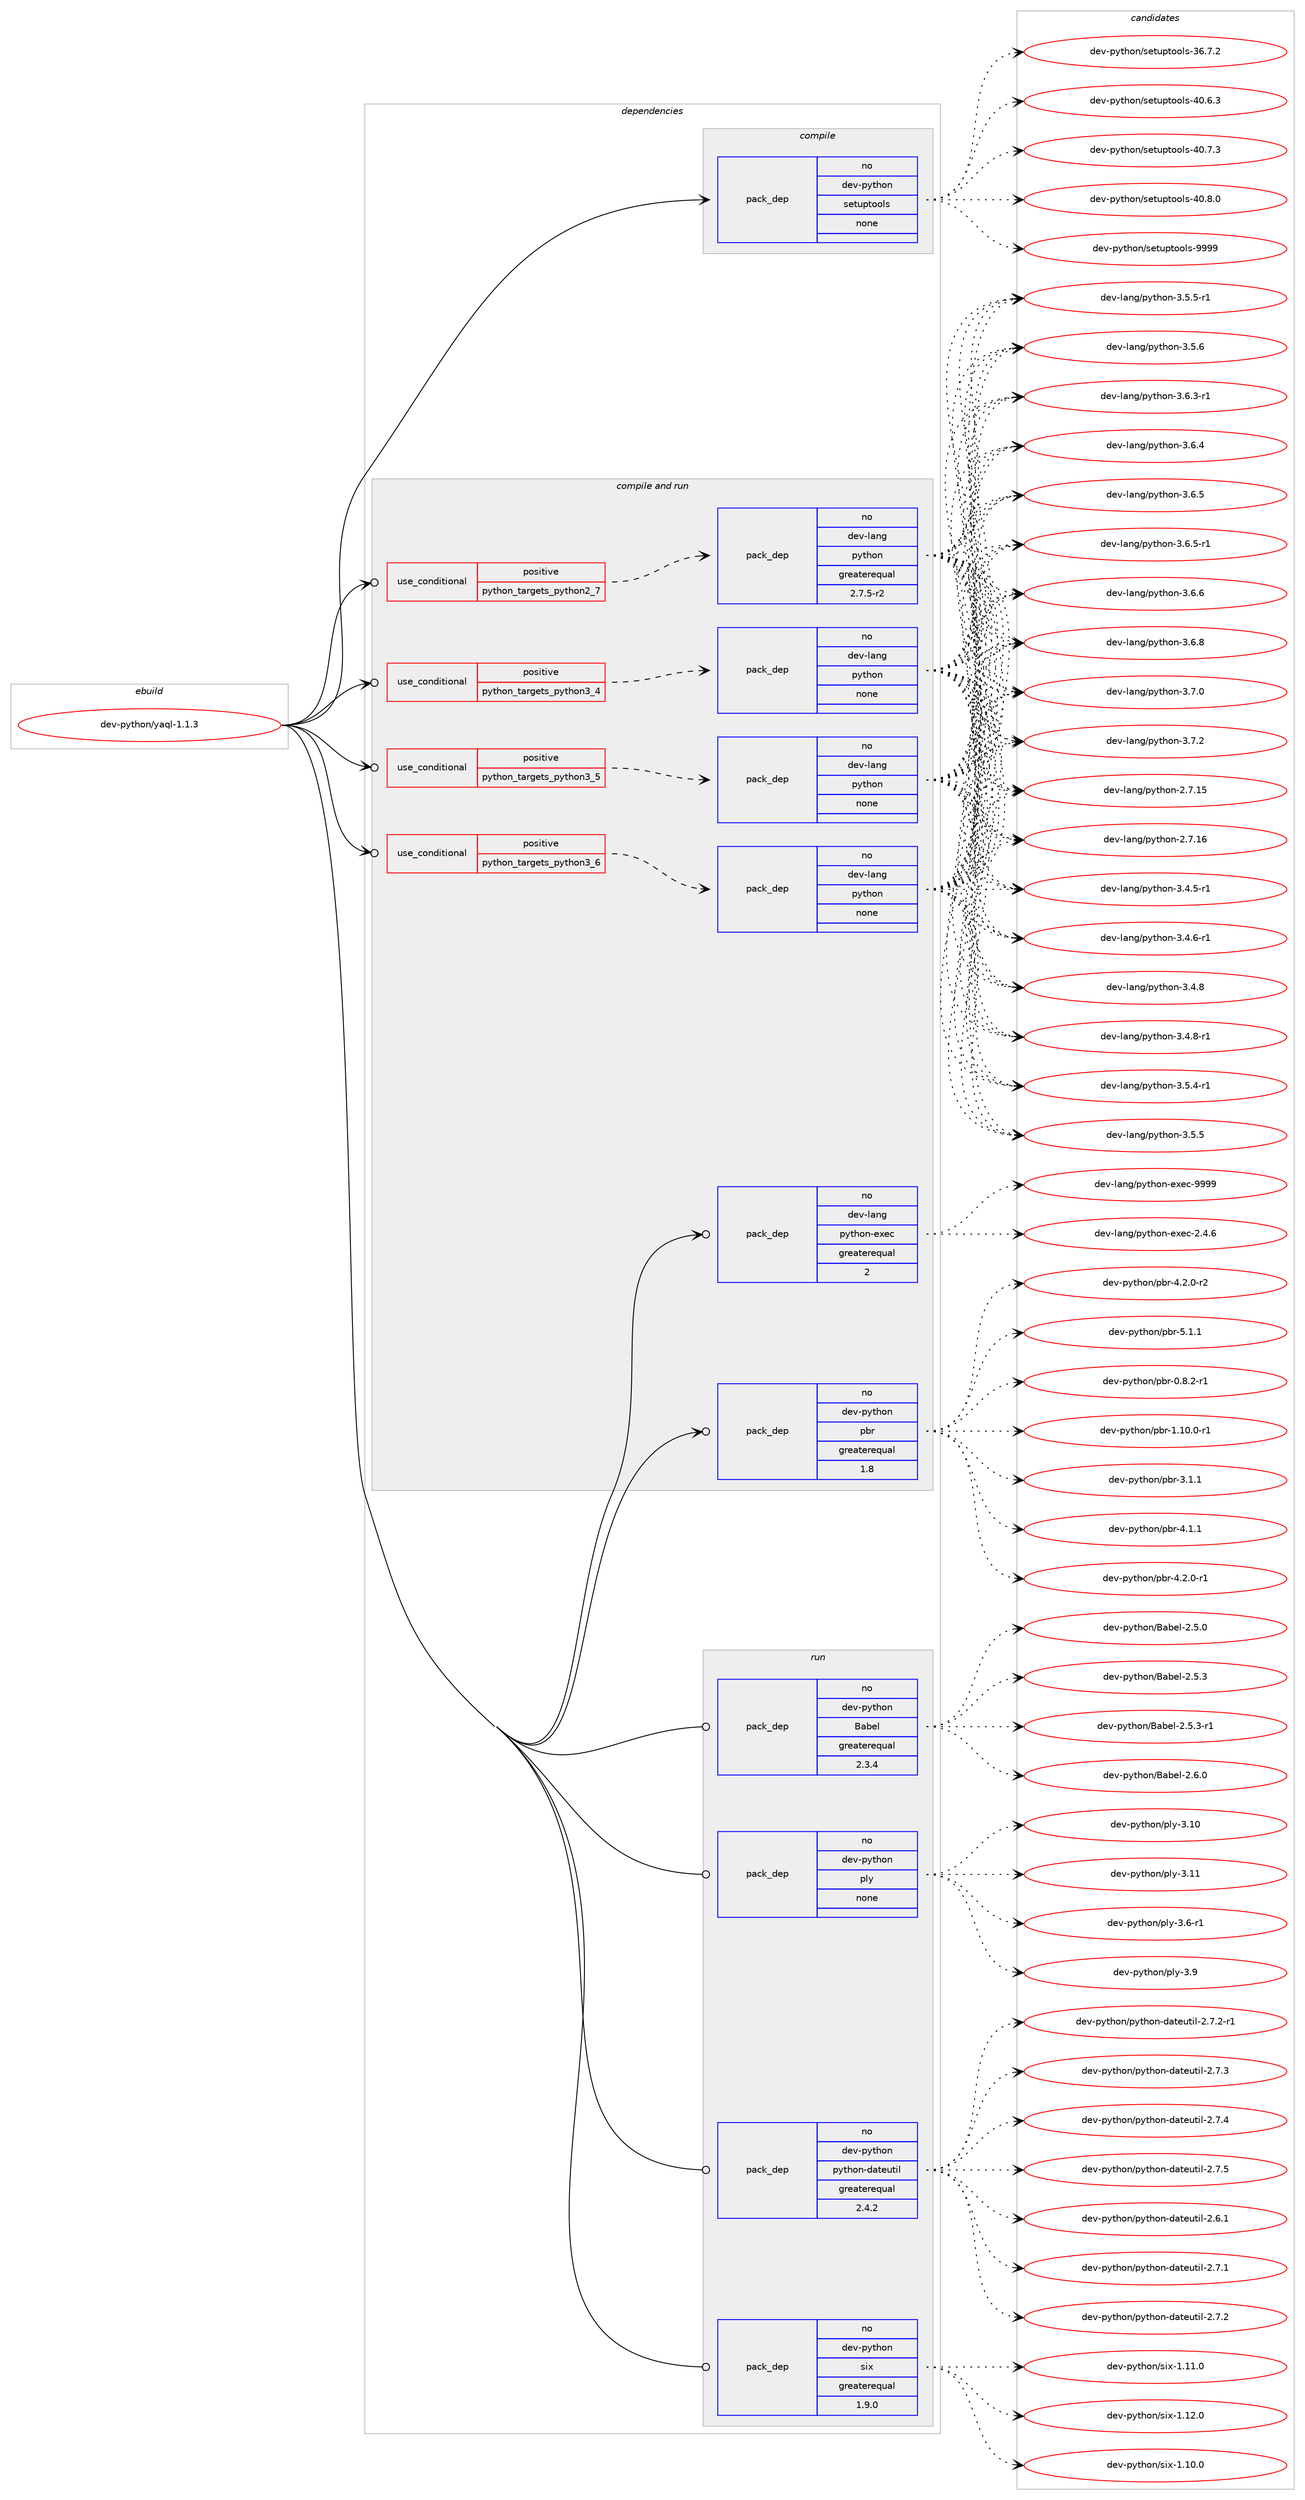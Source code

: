digraph prolog {

# *************
# Graph options
# *************

newrank=true;
concentrate=true;
compound=true;
graph [rankdir=LR,fontname=Helvetica,fontsize=10,ranksep=1.5];#, ranksep=2.5, nodesep=0.2];
edge  [arrowhead=vee];
node  [fontname=Helvetica,fontsize=10];

# **********
# The ebuild
# **********

subgraph cluster_leftcol {
color=gray;
rank=same;
label=<<i>ebuild</i>>;
id [label="dev-python/yaql-1.1.3", color=red, width=4, href="../dev-python/yaql-1.1.3.svg"];
}

# ****************
# The dependencies
# ****************

subgraph cluster_midcol {
color=gray;
label=<<i>dependencies</i>>;
subgraph cluster_compile {
fillcolor="#eeeeee";
style=filled;
label=<<i>compile</i>>;
subgraph pack1038398 {
dependency1448951 [label=<<TABLE BORDER="0" CELLBORDER="1" CELLSPACING="0" CELLPADDING="4" WIDTH="220"><TR><TD ROWSPAN="6" CELLPADDING="30">pack_dep</TD></TR><TR><TD WIDTH="110">no</TD></TR><TR><TD>dev-python</TD></TR><TR><TD>setuptools</TD></TR><TR><TD>none</TD></TR><TR><TD></TD></TR></TABLE>>, shape=none, color=blue];
}
id:e -> dependency1448951:w [weight=20,style="solid",arrowhead="vee"];
}
subgraph cluster_compileandrun {
fillcolor="#eeeeee";
style=filled;
label=<<i>compile and run</i>>;
subgraph cond387182 {
dependency1448952 [label=<<TABLE BORDER="0" CELLBORDER="1" CELLSPACING="0" CELLPADDING="4"><TR><TD ROWSPAN="3" CELLPADDING="10">use_conditional</TD></TR><TR><TD>positive</TD></TR><TR><TD>python_targets_python2_7</TD></TR></TABLE>>, shape=none, color=red];
subgraph pack1038399 {
dependency1448953 [label=<<TABLE BORDER="0" CELLBORDER="1" CELLSPACING="0" CELLPADDING="4" WIDTH="220"><TR><TD ROWSPAN="6" CELLPADDING="30">pack_dep</TD></TR><TR><TD WIDTH="110">no</TD></TR><TR><TD>dev-lang</TD></TR><TR><TD>python</TD></TR><TR><TD>greaterequal</TD></TR><TR><TD>2.7.5-r2</TD></TR></TABLE>>, shape=none, color=blue];
}
dependency1448952:e -> dependency1448953:w [weight=20,style="dashed",arrowhead="vee"];
}
id:e -> dependency1448952:w [weight=20,style="solid",arrowhead="odotvee"];
subgraph cond387183 {
dependency1448954 [label=<<TABLE BORDER="0" CELLBORDER="1" CELLSPACING="0" CELLPADDING="4"><TR><TD ROWSPAN="3" CELLPADDING="10">use_conditional</TD></TR><TR><TD>positive</TD></TR><TR><TD>python_targets_python3_4</TD></TR></TABLE>>, shape=none, color=red];
subgraph pack1038400 {
dependency1448955 [label=<<TABLE BORDER="0" CELLBORDER="1" CELLSPACING="0" CELLPADDING="4" WIDTH="220"><TR><TD ROWSPAN="6" CELLPADDING="30">pack_dep</TD></TR><TR><TD WIDTH="110">no</TD></TR><TR><TD>dev-lang</TD></TR><TR><TD>python</TD></TR><TR><TD>none</TD></TR><TR><TD></TD></TR></TABLE>>, shape=none, color=blue];
}
dependency1448954:e -> dependency1448955:w [weight=20,style="dashed",arrowhead="vee"];
}
id:e -> dependency1448954:w [weight=20,style="solid",arrowhead="odotvee"];
subgraph cond387184 {
dependency1448956 [label=<<TABLE BORDER="0" CELLBORDER="1" CELLSPACING="0" CELLPADDING="4"><TR><TD ROWSPAN="3" CELLPADDING="10">use_conditional</TD></TR><TR><TD>positive</TD></TR><TR><TD>python_targets_python3_5</TD></TR></TABLE>>, shape=none, color=red];
subgraph pack1038401 {
dependency1448957 [label=<<TABLE BORDER="0" CELLBORDER="1" CELLSPACING="0" CELLPADDING="4" WIDTH="220"><TR><TD ROWSPAN="6" CELLPADDING="30">pack_dep</TD></TR><TR><TD WIDTH="110">no</TD></TR><TR><TD>dev-lang</TD></TR><TR><TD>python</TD></TR><TR><TD>none</TD></TR><TR><TD></TD></TR></TABLE>>, shape=none, color=blue];
}
dependency1448956:e -> dependency1448957:w [weight=20,style="dashed",arrowhead="vee"];
}
id:e -> dependency1448956:w [weight=20,style="solid",arrowhead="odotvee"];
subgraph cond387185 {
dependency1448958 [label=<<TABLE BORDER="0" CELLBORDER="1" CELLSPACING="0" CELLPADDING="4"><TR><TD ROWSPAN="3" CELLPADDING="10">use_conditional</TD></TR><TR><TD>positive</TD></TR><TR><TD>python_targets_python3_6</TD></TR></TABLE>>, shape=none, color=red];
subgraph pack1038402 {
dependency1448959 [label=<<TABLE BORDER="0" CELLBORDER="1" CELLSPACING="0" CELLPADDING="4" WIDTH="220"><TR><TD ROWSPAN="6" CELLPADDING="30">pack_dep</TD></TR><TR><TD WIDTH="110">no</TD></TR><TR><TD>dev-lang</TD></TR><TR><TD>python</TD></TR><TR><TD>none</TD></TR><TR><TD></TD></TR></TABLE>>, shape=none, color=blue];
}
dependency1448958:e -> dependency1448959:w [weight=20,style="dashed",arrowhead="vee"];
}
id:e -> dependency1448958:w [weight=20,style="solid",arrowhead="odotvee"];
subgraph pack1038403 {
dependency1448960 [label=<<TABLE BORDER="0" CELLBORDER="1" CELLSPACING="0" CELLPADDING="4" WIDTH="220"><TR><TD ROWSPAN="6" CELLPADDING="30">pack_dep</TD></TR><TR><TD WIDTH="110">no</TD></TR><TR><TD>dev-lang</TD></TR><TR><TD>python-exec</TD></TR><TR><TD>greaterequal</TD></TR><TR><TD>2</TD></TR></TABLE>>, shape=none, color=blue];
}
id:e -> dependency1448960:w [weight=20,style="solid",arrowhead="odotvee"];
subgraph pack1038404 {
dependency1448961 [label=<<TABLE BORDER="0" CELLBORDER="1" CELLSPACING="0" CELLPADDING="4" WIDTH="220"><TR><TD ROWSPAN="6" CELLPADDING="30">pack_dep</TD></TR><TR><TD WIDTH="110">no</TD></TR><TR><TD>dev-python</TD></TR><TR><TD>pbr</TD></TR><TR><TD>greaterequal</TD></TR><TR><TD>1.8</TD></TR></TABLE>>, shape=none, color=blue];
}
id:e -> dependency1448961:w [weight=20,style="solid",arrowhead="odotvee"];
}
subgraph cluster_run {
fillcolor="#eeeeee";
style=filled;
label=<<i>run</i>>;
subgraph pack1038405 {
dependency1448962 [label=<<TABLE BORDER="0" CELLBORDER="1" CELLSPACING="0" CELLPADDING="4" WIDTH="220"><TR><TD ROWSPAN="6" CELLPADDING="30">pack_dep</TD></TR><TR><TD WIDTH="110">no</TD></TR><TR><TD>dev-python</TD></TR><TR><TD>Babel</TD></TR><TR><TD>greaterequal</TD></TR><TR><TD>2.3.4</TD></TR></TABLE>>, shape=none, color=blue];
}
id:e -> dependency1448962:w [weight=20,style="solid",arrowhead="odot"];
subgraph pack1038406 {
dependency1448963 [label=<<TABLE BORDER="0" CELLBORDER="1" CELLSPACING="0" CELLPADDING="4" WIDTH="220"><TR><TD ROWSPAN="6" CELLPADDING="30">pack_dep</TD></TR><TR><TD WIDTH="110">no</TD></TR><TR><TD>dev-python</TD></TR><TR><TD>ply</TD></TR><TR><TD>none</TD></TR><TR><TD></TD></TR></TABLE>>, shape=none, color=blue];
}
id:e -> dependency1448963:w [weight=20,style="solid",arrowhead="odot"];
subgraph pack1038407 {
dependency1448964 [label=<<TABLE BORDER="0" CELLBORDER="1" CELLSPACING="0" CELLPADDING="4" WIDTH="220"><TR><TD ROWSPAN="6" CELLPADDING="30">pack_dep</TD></TR><TR><TD WIDTH="110">no</TD></TR><TR><TD>dev-python</TD></TR><TR><TD>python-dateutil</TD></TR><TR><TD>greaterequal</TD></TR><TR><TD>2.4.2</TD></TR></TABLE>>, shape=none, color=blue];
}
id:e -> dependency1448964:w [weight=20,style="solid",arrowhead="odot"];
subgraph pack1038408 {
dependency1448965 [label=<<TABLE BORDER="0" CELLBORDER="1" CELLSPACING="0" CELLPADDING="4" WIDTH="220"><TR><TD ROWSPAN="6" CELLPADDING="30">pack_dep</TD></TR><TR><TD WIDTH="110">no</TD></TR><TR><TD>dev-python</TD></TR><TR><TD>six</TD></TR><TR><TD>greaterequal</TD></TR><TR><TD>1.9.0</TD></TR></TABLE>>, shape=none, color=blue];
}
id:e -> dependency1448965:w [weight=20,style="solid",arrowhead="odot"];
}
}

# **************
# The candidates
# **************

subgraph cluster_choices {
rank=same;
color=gray;
label=<<i>candidates</i>>;

subgraph choice1038398 {
color=black;
nodesep=1;
choice100101118451121211161041111104711510111611711211611111110811545515446554650 [label="dev-python/setuptools-36.7.2", color=red, width=4,href="../dev-python/setuptools-36.7.2.svg"];
choice100101118451121211161041111104711510111611711211611111110811545524846544651 [label="dev-python/setuptools-40.6.3", color=red, width=4,href="../dev-python/setuptools-40.6.3.svg"];
choice100101118451121211161041111104711510111611711211611111110811545524846554651 [label="dev-python/setuptools-40.7.3", color=red, width=4,href="../dev-python/setuptools-40.7.3.svg"];
choice100101118451121211161041111104711510111611711211611111110811545524846564648 [label="dev-python/setuptools-40.8.0", color=red, width=4,href="../dev-python/setuptools-40.8.0.svg"];
choice10010111845112121116104111110471151011161171121161111111081154557575757 [label="dev-python/setuptools-9999", color=red, width=4,href="../dev-python/setuptools-9999.svg"];
dependency1448951:e -> choice100101118451121211161041111104711510111611711211611111110811545515446554650:w [style=dotted,weight="100"];
dependency1448951:e -> choice100101118451121211161041111104711510111611711211611111110811545524846544651:w [style=dotted,weight="100"];
dependency1448951:e -> choice100101118451121211161041111104711510111611711211611111110811545524846554651:w [style=dotted,weight="100"];
dependency1448951:e -> choice100101118451121211161041111104711510111611711211611111110811545524846564648:w [style=dotted,weight="100"];
dependency1448951:e -> choice10010111845112121116104111110471151011161171121161111111081154557575757:w [style=dotted,weight="100"];
}
subgraph choice1038399 {
color=black;
nodesep=1;
choice10010111845108971101034711212111610411111045504655464953 [label="dev-lang/python-2.7.15", color=red, width=4,href="../dev-lang/python-2.7.15.svg"];
choice10010111845108971101034711212111610411111045504655464954 [label="dev-lang/python-2.7.16", color=red, width=4,href="../dev-lang/python-2.7.16.svg"];
choice1001011184510897110103471121211161041111104551465246534511449 [label="dev-lang/python-3.4.5-r1", color=red, width=4,href="../dev-lang/python-3.4.5-r1.svg"];
choice1001011184510897110103471121211161041111104551465246544511449 [label="dev-lang/python-3.4.6-r1", color=red, width=4,href="../dev-lang/python-3.4.6-r1.svg"];
choice100101118451089711010347112121116104111110455146524656 [label="dev-lang/python-3.4.8", color=red, width=4,href="../dev-lang/python-3.4.8.svg"];
choice1001011184510897110103471121211161041111104551465246564511449 [label="dev-lang/python-3.4.8-r1", color=red, width=4,href="../dev-lang/python-3.4.8-r1.svg"];
choice1001011184510897110103471121211161041111104551465346524511449 [label="dev-lang/python-3.5.4-r1", color=red, width=4,href="../dev-lang/python-3.5.4-r1.svg"];
choice100101118451089711010347112121116104111110455146534653 [label="dev-lang/python-3.5.5", color=red, width=4,href="../dev-lang/python-3.5.5.svg"];
choice1001011184510897110103471121211161041111104551465346534511449 [label="dev-lang/python-3.5.5-r1", color=red, width=4,href="../dev-lang/python-3.5.5-r1.svg"];
choice100101118451089711010347112121116104111110455146534654 [label="dev-lang/python-3.5.6", color=red, width=4,href="../dev-lang/python-3.5.6.svg"];
choice1001011184510897110103471121211161041111104551465446514511449 [label="dev-lang/python-3.6.3-r1", color=red, width=4,href="../dev-lang/python-3.6.3-r1.svg"];
choice100101118451089711010347112121116104111110455146544652 [label="dev-lang/python-3.6.4", color=red, width=4,href="../dev-lang/python-3.6.4.svg"];
choice100101118451089711010347112121116104111110455146544653 [label="dev-lang/python-3.6.5", color=red, width=4,href="../dev-lang/python-3.6.5.svg"];
choice1001011184510897110103471121211161041111104551465446534511449 [label="dev-lang/python-3.6.5-r1", color=red, width=4,href="../dev-lang/python-3.6.5-r1.svg"];
choice100101118451089711010347112121116104111110455146544654 [label="dev-lang/python-3.6.6", color=red, width=4,href="../dev-lang/python-3.6.6.svg"];
choice100101118451089711010347112121116104111110455146544656 [label="dev-lang/python-3.6.8", color=red, width=4,href="../dev-lang/python-3.6.8.svg"];
choice100101118451089711010347112121116104111110455146554648 [label="dev-lang/python-3.7.0", color=red, width=4,href="../dev-lang/python-3.7.0.svg"];
choice100101118451089711010347112121116104111110455146554650 [label="dev-lang/python-3.7.2", color=red, width=4,href="../dev-lang/python-3.7.2.svg"];
dependency1448953:e -> choice10010111845108971101034711212111610411111045504655464953:w [style=dotted,weight="100"];
dependency1448953:e -> choice10010111845108971101034711212111610411111045504655464954:w [style=dotted,weight="100"];
dependency1448953:e -> choice1001011184510897110103471121211161041111104551465246534511449:w [style=dotted,weight="100"];
dependency1448953:e -> choice1001011184510897110103471121211161041111104551465246544511449:w [style=dotted,weight="100"];
dependency1448953:e -> choice100101118451089711010347112121116104111110455146524656:w [style=dotted,weight="100"];
dependency1448953:e -> choice1001011184510897110103471121211161041111104551465246564511449:w [style=dotted,weight="100"];
dependency1448953:e -> choice1001011184510897110103471121211161041111104551465346524511449:w [style=dotted,weight="100"];
dependency1448953:e -> choice100101118451089711010347112121116104111110455146534653:w [style=dotted,weight="100"];
dependency1448953:e -> choice1001011184510897110103471121211161041111104551465346534511449:w [style=dotted,weight="100"];
dependency1448953:e -> choice100101118451089711010347112121116104111110455146534654:w [style=dotted,weight="100"];
dependency1448953:e -> choice1001011184510897110103471121211161041111104551465446514511449:w [style=dotted,weight="100"];
dependency1448953:e -> choice100101118451089711010347112121116104111110455146544652:w [style=dotted,weight="100"];
dependency1448953:e -> choice100101118451089711010347112121116104111110455146544653:w [style=dotted,weight="100"];
dependency1448953:e -> choice1001011184510897110103471121211161041111104551465446534511449:w [style=dotted,weight="100"];
dependency1448953:e -> choice100101118451089711010347112121116104111110455146544654:w [style=dotted,weight="100"];
dependency1448953:e -> choice100101118451089711010347112121116104111110455146544656:w [style=dotted,weight="100"];
dependency1448953:e -> choice100101118451089711010347112121116104111110455146554648:w [style=dotted,weight="100"];
dependency1448953:e -> choice100101118451089711010347112121116104111110455146554650:w [style=dotted,weight="100"];
}
subgraph choice1038400 {
color=black;
nodesep=1;
choice10010111845108971101034711212111610411111045504655464953 [label="dev-lang/python-2.7.15", color=red, width=4,href="../dev-lang/python-2.7.15.svg"];
choice10010111845108971101034711212111610411111045504655464954 [label="dev-lang/python-2.7.16", color=red, width=4,href="../dev-lang/python-2.7.16.svg"];
choice1001011184510897110103471121211161041111104551465246534511449 [label="dev-lang/python-3.4.5-r1", color=red, width=4,href="../dev-lang/python-3.4.5-r1.svg"];
choice1001011184510897110103471121211161041111104551465246544511449 [label="dev-lang/python-3.4.6-r1", color=red, width=4,href="../dev-lang/python-3.4.6-r1.svg"];
choice100101118451089711010347112121116104111110455146524656 [label="dev-lang/python-3.4.8", color=red, width=4,href="../dev-lang/python-3.4.8.svg"];
choice1001011184510897110103471121211161041111104551465246564511449 [label="dev-lang/python-3.4.8-r1", color=red, width=4,href="../dev-lang/python-3.4.8-r1.svg"];
choice1001011184510897110103471121211161041111104551465346524511449 [label="dev-lang/python-3.5.4-r1", color=red, width=4,href="../dev-lang/python-3.5.4-r1.svg"];
choice100101118451089711010347112121116104111110455146534653 [label="dev-lang/python-3.5.5", color=red, width=4,href="../dev-lang/python-3.5.5.svg"];
choice1001011184510897110103471121211161041111104551465346534511449 [label="dev-lang/python-3.5.5-r1", color=red, width=4,href="../dev-lang/python-3.5.5-r1.svg"];
choice100101118451089711010347112121116104111110455146534654 [label="dev-lang/python-3.5.6", color=red, width=4,href="../dev-lang/python-3.5.6.svg"];
choice1001011184510897110103471121211161041111104551465446514511449 [label="dev-lang/python-3.6.3-r1", color=red, width=4,href="../dev-lang/python-3.6.3-r1.svg"];
choice100101118451089711010347112121116104111110455146544652 [label="dev-lang/python-3.6.4", color=red, width=4,href="../dev-lang/python-3.6.4.svg"];
choice100101118451089711010347112121116104111110455146544653 [label="dev-lang/python-3.6.5", color=red, width=4,href="../dev-lang/python-3.6.5.svg"];
choice1001011184510897110103471121211161041111104551465446534511449 [label="dev-lang/python-3.6.5-r1", color=red, width=4,href="../dev-lang/python-3.6.5-r1.svg"];
choice100101118451089711010347112121116104111110455146544654 [label="dev-lang/python-3.6.6", color=red, width=4,href="../dev-lang/python-3.6.6.svg"];
choice100101118451089711010347112121116104111110455146544656 [label="dev-lang/python-3.6.8", color=red, width=4,href="../dev-lang/python-3.6.8.svg"];
choice100101118451089711010347112121116104111110455146554648 [label="dev-lang/python-3.7.0", color=red, width=4,href="../dev-lang/python-3.7.0.svg"];
choice100101118451089711010347112121116104111110455146554650 [label="dev-lang/python-3.7.2", color=red, width=4,href="../dev-lang/python-3.7.2.svg"];
dependency1448955:e -> choice10010111845108971101034711212111610411111045504655464953:w [style=dotted,weight="100"];
dependency1448955:e -> choice10010111845108971101034711212111610411111045504655464954:w [style=dotted,weight="100"];
dependency1448955:e -> choice1001011184510897110103471121211161041111104551465246534511449:w [style=dotted,weight="100"];
dependency1448955:e -> choice1001011184510897110103471121211161041111104551465246544511449:w [style=dotted,weight="100"];
dependency1448955:e -> choice100101118451089711010347112121116104111110455146524656:w [style=dotted,weight="100"];
dependency1448955:e -> choice1001011184510897110103471121211161041111104551465246564511449:w [style=dotted,weight="100"];
dependency1448955:e -> choice1001011184510897110103471121211161041111104551465346524511449:w [style=dotted,weight="100"];
dependency1448955:e -> choice100101118451089711010347112121116104111110455146534653:w [style=dotted,weight="100"];
dependency1448955:e -> choice1001011184510897110103471121211161041111104551465346534511449:w [style=dotted,weight="100"];
dependency1448955:e -> choice100101118451089711010347112121116104111110455146534654:w [style=dotted,weight="100"];
dependency1448955:e -> choice1001011184510897110103471121211161041111104551465446514511449:w [style=dotted,weight="100"];
dependency1448955:e -> choice100101118451089711010347112121116104111110455146544652:w [style=dotted,weight="100"];
dependency1448955:e -> choice100101118451089711010347112121116104111110455146544653:w [style=dotted,weight="100"];
dependency1448955:e -> choice1001011184510897110103471121211161041111104551465446534511449:w [style=dotted,weight="100"];
dependency1448955:e -> choice100101118451089711010347112121116104111110455146544654:w [style=dotted,weight="100"];
dependency1448955:e -> choice100101118451089711010347112121116104111110455146544656:w [style=dotted,weight="100"];
dependency1448955:e -> choice100101118451089711010347112121116104111110455146554648:w [style=dotted,weight="100"];
dependency1448955:e -> choice100101118451089711010347112121116104111110455146554650:w [style=dotted,weight="100"];
}
subgraph choice1038401 {
color=black;
nodesep=1;
choice10010111845108971101034711212111610411111045504655464953 [label="dev-lang/python-2.7.15", color=red, width=4,href="../dev-lang/python-2.7.15.svg"];
choice10010111845108971101034711212111610411111045504655464954 [label="dev-lang/python-2.7.16", color=red, width=4,href="../dev-lang/python-2.7.16.svg"];
choice1001011184510897110103471121211161041111104551465246534511449 [label="dev-lang/python-3.4.5-r1", color=red, width=4,href="../dev-lang/python-3.4.5-r1.svg"];
choice1001011184510897110103471121211161041111104551465246544511449 [label="dev-lang/python-3.4.6-r1", color=red, width=4,href="../dev-lang/python-3.4.6-r1.svg"];
choice100101118451089711010347112121116104111110455146524656 [label="dev-lang/python-3.4.8", color=red, width=4,href="../dev-lang/python-3.4.8.svg"];
choice1001011184510897110103471121211161041111104551465246564511449 [label="dev-lang/python-3.4.8-r1", color=red, width=4,href="../dev-lang/python-3.4.8-r1.svg"];
choice1001011184510897110103471121211161041111104551465346524511449 [label="dev-lang/python-3.5.4-r1", color=red, width=4,href="../dev-lang/python-3.5.4-r1.svg"];
choice100101118451089711010347112121116104111110455146534653 [label="dev-lang/python-3.5.5", color=red, width=4,href="../dev-lang/python-3.5.5.svg"];
choice1001011184510897110103471121211161041111104551465346534511449 [label="dev-lang/python-3.5.5-r1", color=red, width=4,href="../dev-lang/python-3.5.5-r1.svg"];
choice100101118451089711010347112121116104111110455146534654 [label="dev-lang/python-3.5.6", color=red, width=4,href="../dev-lang/python-3.5.6.svg"];
choice1001011184510897110103471121211161041111104551465446514511449 [label="dev-lang/python-3.6.3-r1", color=red, width=4,href="../dev-lang/python-3.6.3-r1.svg"];
choice100101118451089711010347112121116104111110455146544652 [label="dev-lang/python-3.6.4", color=red, width=4,href="../dev-lang/python-3.6.4.svg"];
choice100101118451089711010347112121116104111110455146544653 [label="dev-lang/python-3.6.5", color=red, width=4,href="../dev-lang/python-3.6.5.svg"];
choice1001011184510897110103471121211161041111104551465446534511449 [label="dev-lang/python-3.6.5-r1", color=red, width=4,href="../dev-lang/python-3.6.5-r1.svg"];
choice100101118451089711010347112121116104111110455146544654 [label="dev-lang/python-3.6.6", color=red, width=4,href="../dev-lang/python-3.6.6.svg"];
choice100101118451089711010347112121116104111110455146544656 [label="dev-lang/python-3.6.8", color=red, width=4,href="../dev-lang/python-3.6.8.svg"];
choice100101118451089711010347112121116104111110455146554648 [label="dev-lang/python-3.7.0", color=red, width=4,href="../dev-lang/python-3.7.0.svg"];
choice100101118451089711010347112121116104111110455146554650 [label="dev-lang/python-3.7.2", color=red, width=4,href="../dev-lang/python-3.7.2.svg"];
dependency1448957:e -> choice10010111845108971101034711212111610411111045504655464953:w [style=dotted,weight="100"];
dependency1448957:e -> choice10010111845108971101034711212111610411111045504655464954:w [style=dotted,weight="100"];
dependency1448957:e -> choice1001011184510897110103471121211161041111104551465246534511449:w [style=dotted,weight="100"];
dependency1448957:e -> choice1001011184510897110103471121211161041111104551465246544511449:w [style=dotted,weight="100"];
dependency1448957:e -> choice100101118451089711010347112121116104111110455146524656:w [style=dotted,weight="100"];
dependency1448957:e -> choice1001011184510897110103471121211161041111104551465246564511449:w [style=dotted,weight="100"];
dependency1448957:e -> choice1001011184510897110103471121211161041111104551465346524511449:w [style=dotted,weight="100"];
dependency1448957:e -> choice100101118451089711010347112121116104111110455146534653:w [style=dotted,weight="100"];
dependency1448957:e -> choice1001011184510897110103471121211161041111104551465346534511449:w [style=dotted,weight="100"];
dependency1448957:e -> choice100101118451089711010347112121116104111110455146534654:w [style=dotted,weight="100"];
dependency1448957:e -> choice1001011184510897110103471121211161041111104551465446514511449:w [style=dotted,weight="100"];
dependency1448957:e -> choice100101118451089711010347112121116104111110455146544652:w [style=dotted,weight="100"];
dependency1448957:e -> choice100101118451089711010347112121116104111110455146544653:w [style=dotted,weight="100"];
dependency1448957:e -> choice1001011184510897110103471121211161041111104551465446534511449:w [style=dotted,weight="100"];
dependency1448957:e -> choice100101118451089711010347112121116104111110455146544654:w [style=dotted,weight="100"];
dependency1448957:e -> choice100101118451089711010347112121116104111110455146544656:w [style=dotted,weight="100"];
dependency1448957:e -> choice100101118451089711010347112121116104111110455146554648:w [style=dotted,weight="100"];
dependency1448957:e -> choice100101118451089711010347112121116104111110455146554650:w [style=dotted,weight="100"];
}
subgraph choice1038402 {
color=black;
nodesep=1;
choice10010111845108971101034711212111610411111045504655464953 [label="dev-lang/python-2.7.15", color=red, width=4,href="../dev-lang/python-2.7.15.svg"];
choice10010111845108971101034711212111610411111045504655464954 [label="dev-lang/python-2.7.16", color=red, width=4,href="../dev-lang/python-2.7.16.svg"];
choice1001011184510897110103471121211161041111104551465246534511449 [label="dev-lang/python-3.4.5-r1", color=red, width=4,href="../dev-lang/python-3.4.5-r1.svg"];
choice1001011184510897110103471121211161041111104551465246544511449 [label="dev-lang/python-3.4.6-r1", color=red, width=4,href="../dev-lang/python-3.4.6-r1.svg"];
choice100101118451089711010347112121116104111110455146524656 [label="dev-lang/python-3.4.8", color=red, width=4,href="../dev-lang/python-3.4.8.svg"];
choice1001011184510897110103471121211161041111104551465246564511449 [label="dev-lang/python-3.4.8-r1", color=red, width=4,href="../dev-lang/python-3.4.8-r1.svg"];
choice1001011184510897110103471121211161041111104551465346524511449 [label="dev-lang/python-3.5.4-r1", color=red, width=4,href="../dev-lang/python-3.5.4-r1.svg"];
choice100101118451089711010347112121116104111110455146534653 [label="dev-lang/python-3.5.5", color=red, width=4,href="../dev-lang/python-3.5.5.svg"];
choice1001011184510897110103471121211161041111104551465346534511449 [label="dev-lang/python-3.5.5-r1", color=red, width=4,href="../dev-lang/python-3.5.5-r1.svg"];
choice100101118451089711010347112121116104111110455146534654 [label="dev-lang/python-3.5.6", color=red, width=4,href="../dev-lang/python-3.5.6.svg"];
choice1001011184510897110103471121211161041111104551465446514511449 [label="dev-lang/python-3.6.3-r1", color=red, width=4,href="../dev-lang/python-3.6.3-r1.svg"];
choice100101118451089711010347112121116104111110455146544652 [label="dev-lang/python-3.6.4", color=red, width=4,href="../dev-lang/python-3.6.4.svg"];
choice100101118451089711010347112121116104111110455146544653 [label="dev-lang/python-3.6.5", color=red, width=4,href="../dev-lang/python-3.6.5.svg"];
choice1001011184510897110103471121211161041111104551465446534511449 [label="dev-lang/python-3.6.5-r1", color=red, width=4,href="../dev-lang/python-3.6.5-r1.svg"];
choice100101118451089711010347112121116104111110455146544654 [label="dev-lang/python-3.6.6", color=red, width=4,href="../dev-lang/python-3.6.6.svg"];
choice100101118451089711010347112121116104111110455146544656 [label="dev-lang/python-3.6.8", color=red, width=4,href="../dev-lang/python-3.6.8.svg"];
choice100101118451089711010347112121116104111110455146554648 [label="dev-lang/python-3.7.0", color=red, width=4,href="../dev-lang/python-3.7.0.svg"];
choice100101118451089711010347112121116104111110455146554650 [label="dev-lang/python-3.7.2", color=red, width=4,href="../dev-lang/python-3.7.2.svg"];
dependency1448959:e -> choice10010111845108971101034711212111610411111045504655464953:w [style=dotted,weight="100"];
dependency1448959:e -> choice10010111845108971101034711212111610411111045504655464954:w [style=dotted,weight="100"];
dependency1448959:e -> choice1001011184510897110103471121211161041111104551465246534511449:w [style=dotted,weight="100"];
dependency1448959:e -> choice1001011184510897110103471121211161041111104551465246544511449:w [style=dotted,weight="100"];
dependency1448959:e -> choice100101118451089711010347112121116104111110455146524656:w [style=dotted,weight="100"];
dependency1448959:e -> choice1001011184510897110103471121211161041111104551465246564511449:w [style=dotted,weight="100"];
dependency1448959:e -> choice1001011184510897110103471121211161041111104551465346524511449:w [style=dotted,weight="100"];
dependency1448959:e -> choice100101118451089711010347112121116104111110455146534653:w [style=dotted,weight="100"];
dependency1448959:e -> choice1001011184510897110103471121211161041111104551465346534511449:w [style=dotted,weight="100"];
dependency1448959:e -> choice100101118451089711010347112121116104111110455146534654:w [style=dotted,weight="100"];
dependency1448959:e -> choice1001011184510897110103471121211161041111104551465446514511449:w [style=dotted,weight="100"];
dependency1448959:e -> choice100101118451089711010347112121116104111110455146544652:w [style=dotted,weight="100"];
dependency1448959:e -> choice100101118451089711010347112121116104111110455146544653:w [style=dotted,weight="100"];
dependency1448959:e -> choice1001011184510897110103471121211161041111104551465446534511449:w [style=dotted,weight="100"];
dependency1448959:e -> choice100101118451089711010347112121116104111110455146544654:w [style=dotted,weight="100"];
dependency1448959:e -> choice100101118451089711010347112121116104111110455146544656:w [style=dotted,weight="100"];
dependency1448959:e -> choice100101118451089711010347112121116104111110455146554648:w [style=dotted,weight="100"];
dependency1448959:e -> choice100101118451089711010347112121116104111110455146554650:w [style=dotted,weight="100"];
}
subgraph choice1038403 {
color=black;
nodesep=1;
choice1001011184510897110103471121211161041111104510112010199455046524654 [label="dev-lang/python-exec-2.4.6", color=red, width=4,href="../dev-lang/python-exec-2.4.6.svg"];
choice10010111845108971101034711212111610411111045101120101994557575757 [label="dev-lang/python-exec-9999", color=red, width=4,href="../dev-lang/python-exec-9999.svg"];
dependency1448960:e -> choice1001011184510897110103471121211161041111104510112010199455046524654:w [style=dotted,weight="100"];
dependency1448960:e -> choice10010111845108971101034711212111610411111045101120101994557575757:w [style=dotted,weight="100"];
}
subgraph choice1038404 {
color=black;
nodesep=1;
choice1001011184511212111610411111047112981144548465646504511449 [label="dev-python/pbr-0.8.2-r1", color=red, width=4,href="../dev-python/pbr-0.8.2-r1.svg"];
choice100101118451121211161041111104711298114454946494846484511449 [label="dev-python/pbr-1.10.0-r1", color=red, width=4,href="../dev-python/pbr-1.10.0-r1.svg"];
choice100101118451121211161041111104711298114455146494649 [label="dev-python/pbr-3.1.1", color=red, width=4,href="../dev-python/pbr-3.1.1.svg"];
choice100101118451121211161041111104711298114455246494649 [label="dev-python/pbr-4.1.1", color=red, width=4,href="../dev-python/pbr-4.1.1.svg"];
choice1001011184511212111610411111047112981144552465046484511449 [label="dev-python/pbr-4.2.0-r1", color=red, width=4,href="../dev-python/pbr-4.2.0-r1.svg"];
choice1001011184511212111610411111047112981144552465046484511450 [label="dev-python/pbr-4.2.0-r2", color=red, width=4,href="../dev-python/pbr-4.2.0-r2.svg"];
choice100101118451121211161041111104711298114455346494649 [label="dev-python/pbr-5.1.1", color=red, width=4,href="../dev-python/pbr-5.1.1.svg"];
dependency1448961:e -> choice1001011184511212111610411111047112981144548465646504511449:w [style=dotted,weight="100"];
dependency1448961:e -> choice100101118451121211161041111104711298114454946494846484511449:w [style=dotted,weight="100"];
dependency1448961:e -> choice100101118451121211161041111104711298114455146494649:w [style=dotted,weight="100"];
dependency1448961:e -> choice100101118451121211161041111104711298114455246494649:w [style=dotted,weight="100"];
dependency1448961:e -> choice1001011184511212111610411111047112981144552465046484511449:w [style=dotted,weight="100"];
dependency1448961:e -> choice1001011184511212111610411111047112981144552465046484511450:w [style=dotted,weight="100"];
dependency1448961:e -> choice100101118451121211161041111104711298114455346494649:w [style=dotted,weight="100"];
}
subgraph choice1038405 {
color=black;
nodesep=1;
choice1001011184511212111610411111047669798101108455046534648 [label="dev-python/Babel-2.5.0", color=red, width=4,href="../dev-python/Babel-2.5.0.svg"];
choice1001011184511212111610411111047669798101108455046534651 [label="dev-python/Babel-2.5.3", color=red, width=4,href="../dev-python/Babel-2.5.3.svg"];
choice10010111845112121116104111110476697981011084550465346514511449 [label="dev-python/Babel-2.5.3-r1", color=red, width=4,href="../dev-python/Babel-2.5.3-r1.svg"];
choice1001011184511212111610411111047669798101108455046544648 [label="dev-python/Babel-2.6.0", color=red, width=4,href="../dev-python/Babel-2.6.0.svg"];
dependency1448962:e -> choice1001011184511212111610411111047669798101108455046534648:w [style=dotted,weight="100"];
dependency1448962:e -> choice1001011184511212111610411111047669798101108455046534651:w [style=dotted,weight="100"];
dependency1448962:e -> choice10010111845112121116104111110476697981011084550465346514511449:w [style=dotted,weight="100"];
dependency1448962:e -> choice1001011184511212111610411111047669798101108455046544648:w [style=dotted,weight="100"];
}
subgraph choice1038406 {
color=black;
nodesep=1;
choice10010111845112121116104111110471121081214551464948 [label="dev-python/ply-3.10", color=red, width=4,href="../dev-python/ply-3.10.svg"];
choice10010111845112121116104111110471121081214551464949 [label="dev-python/ply-3.11", color=red, width=4,href="../dev-python/ply-3.11.svg"];
choice1001011184511212111610411111047112108121455146544511449 [label="dev-python/ply-3.6-r1", color=red, width=4,href="../dev-python/ply-3.6-r1.svg"];
choice100101118451121211161041111104711210812145514657 [label="dev-python/ply-3.9", color=red, width=4,href="../dev-python/ply-3.9.svg"];
dependency1448963:e -> choice10010111845112121116104111110471121081214551464948:w [style=dotted,weight="100"];
dependency1448963:e -> choice10010111845112121116104111110471121081214551464949:w [style=dotted,weight="100"];
dependency1448963:e -> choice1001011184511212111610411111047112108121455146544511449:w [style=dotted,weight="100"];
dependency1448963:e -> choice100101118451121211161041111104711210812145514657:w [style=dotted,weight="100"];
}
subgraph choice1038407 {
color=black;
nodesep=1;
choice10010111845112121116104111110471121211161041111104510097116101117116105108455046544649 [label="dev-python/python-dateutil-2.6.1", color=red, width=4,href="../dev-python/python-dateutil-2.6.1.svg"];
choice10010111845112121116104111110471121211161041111104510097116101117116105108455046554649 [label="dev-python/python-dateutil-2.7.1", color=red, width=4,href="../dev-python/python-dateutil-2.7.1.svg"];
choice10010111845112121116104111110471121211161041111104510097116101117116105108455046554650 [label="dev-python/python-dateutil-2.7.2", color=red, width=4,href="../dev-python/python-dateutil-2.7.2.svg"];
choice100101118451121211161041111104711212111610411111045100971161011171161051084550465546504511449 [label="dev-python/python-dateutil-2.7.2-r1", color=red, width=4,href="../dev-python/python-dateutil-2.7.2-r1.svg"];
choice10010111845112121116104111110471121211161041111104510097116101117116105108455046554651 [label="dev-python/python-dateutil-2.7.3", color=red, width=4,href="../dev-python/python-dateutil-2.7.3.svg"];
choice10010111845112121116104111110471121211161041111104510097116101117116105108455046554652 [label="dev-python/python-dateutil-2.7.4", color=red, width=4,href="../dev-python/python-dateutil-2.7.4.svg"];
choice10010111845112121116104111110471121211161041111104510097116101117116105108455046554653 [label="dev-python/python-dateutil-2.7.5", color=red, width=4,href="../dev-python/python-dateutil-2.7.5.svg"];
dependency1448964:e -> choice10010111845112121116104111110471121211161041111104510097116101117116105108455046544649:w [style=dotted,weight="100"];
dependency1448964:e -> choice10010111845112121116104111110471121211161041111104510097116101117116105108455046554649:w [style=dotted,weight="100"];
dependency1448964:e -> choice10010111845112121116104111110471121211161041111104510097116101117116105108455046554650:w [style=dotted,weight="100"];
dependency1448964:e -> choice100101118451121211161041111104711212111610411111045100971161011171161051084550465546504511449:w [style=dotted,weight="100"];
dependency1448964:e -> choice10010111845112121116104111110471121211161041111104510097116101117116105108455046554651:w [style=dotted,weight="100"];
dependency1448964:e -> choice10010111845112121116104111110471121211161041111104510097116101117116105108455046554652:w [style=dotted,weight="100"];
dependency1448964:e -> choice10010111845112121116104111110471121211161041111104510097116101117116105108455046554653:w [style=dotted,weight="100"];
}
subgraph choice1038408 {
color=black;
nodesep=1;
choice100101118451121211161041111104711510512045494649484648 [label="dev-python/six-1.10.0", color=red, width=4,href="../dev-python/six-1.10.0.svg"];
choice100101118451121211161041111104711510512045494649494648 [label="dev-python/six-1.11.0", color=red, width=4,href="../dev-python/six-1.11.0.svg"];
choice100101118451121211161041111104711510512045494649504648 [label="dev-python/six-1.12.0", color=red, width=4,href="../dev-python/six-1.12.0.svg"];
dependency1448965:e -> choice100101118451121211161041111104711510512045494649484648:w [style=dotted,weight="100"];
dependency1448965:e -> choice100101118451121211161041111104711510512045494649494648:w [style=dotted,weight="100"];
dependency1448965:e -> choice100101118451121211161041111104711510512045494649504648:w [style=dotted,weight="100"];
}
}

}
